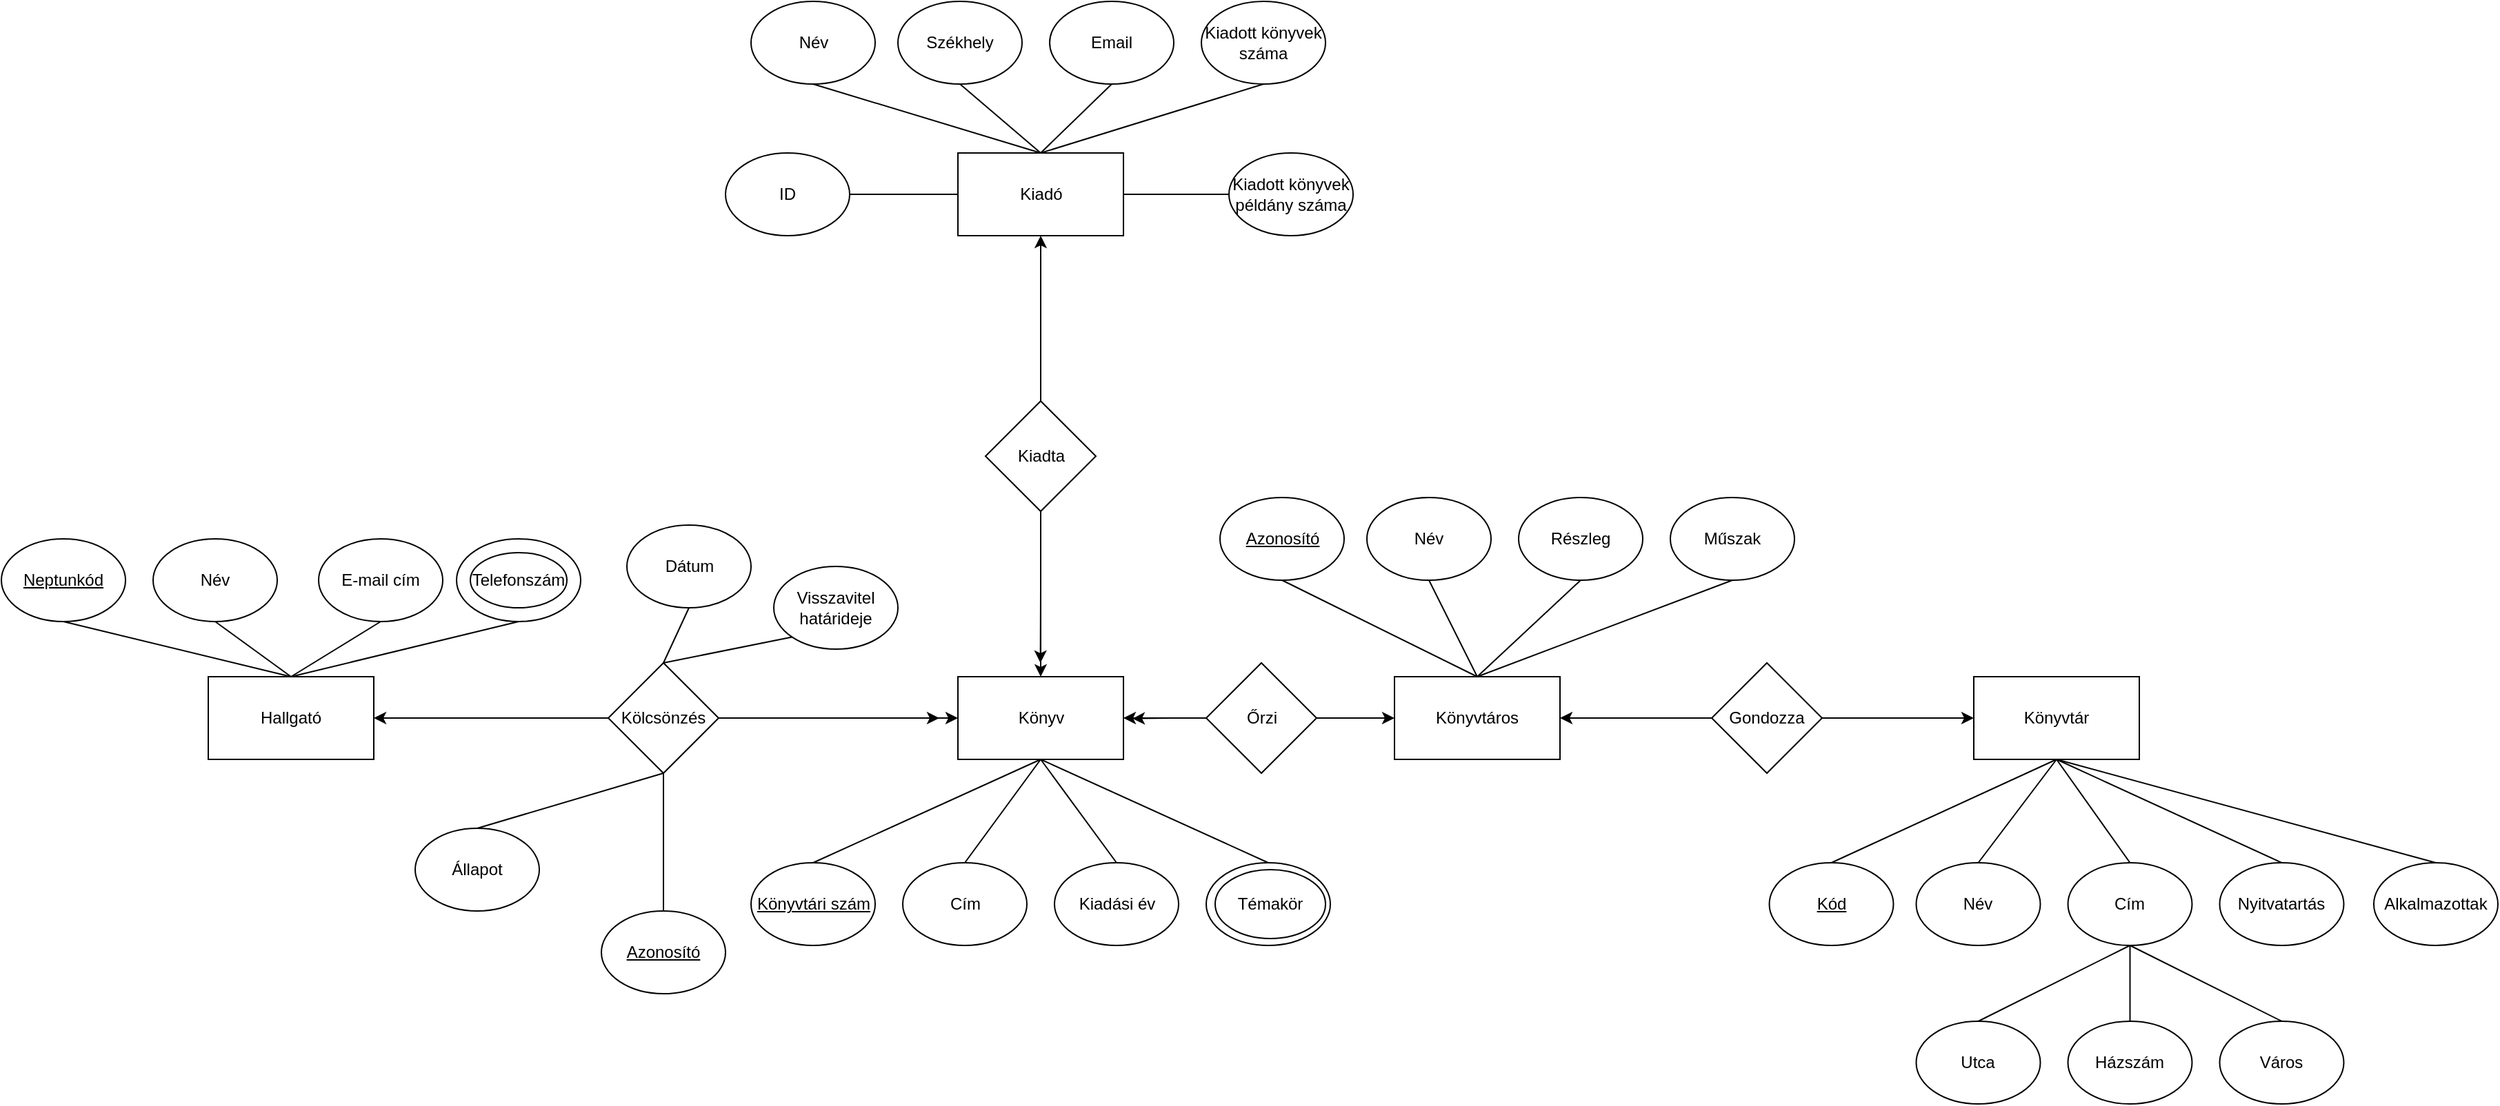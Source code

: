 <mxfile version="27.0.3">
  <diagram name="1 oldal" id="Ah3SlOQ2GrOH4NUMnjUK">
    <mxGraphModel dx="2722" dy="2193" grid="1" gridSize="10" guides="1" tooltips="1" connect="1" arrows="1" fold="1" page="1" pageScale="1" pageWidth="827" pageHeight="1169" math="0" shadow="0">
      <root>
        <mxCell id="0" />
        <mxCell id="1" parent="0" />
        <mxCell id="HvRHejcRmN8QHVtzanDU-7" style="edgeStyle=orthogonalEdgeStyle;rounded=0;orthogonalLoop=1;jettySize=auto;html=1;exitX=0;exitY=0.5;exitDx=0;exitDy=0;entryX=1;entryY=0.5;entryDx=0;entryDy=0;" parent="1" source="HvRHejcRmN8QHVtzanDU-1" target="HvRHejcRmN8QHVtzanDU-4" edge="1">
          <mxGeometry relative="1" as="geometry" />
        </mxCell>
        <mxCell id="HvRHejcRmN8QHVtzanDU-8" style="edgeStyle=orthogonalEdgeStyle;rounded=0;orthogonalLoop=1;jettySize=auto;html=1;exitX=1;exitY=0.5;exitDx=0;exitDy=0;entryX=0;entryY=0.5;entryDx=0;entryDy=0;" parent="1" source="HvRHejcRmN8QHVtzanDU-1" target="HvRHejcRmN8QHVtzanDU-6" edge="1">
          <mxGeometry relative="1" as="geometry" />
        </mxCell>
        <mxCell id="HvRHejcRmN8QHVtzanDU-1" value="Gondozza" style="rhombus;whiteSpace=wrap;html=1;" parent="1" vertex="1">
          <mxGeometry x="840" y="440" width="80" height="80" as="geometry" />
        </mxCell>
        <mxCell id="HvRHejcRmN8QHVtzanDU-46" style="rounded=0;orthogonalLoop=1;jettySize=auto;html=1;exitX=0.5;exitY=0;exitDx=0;exitDy=0;entryX=0.5;entryY=1;entryDx=0;entryDy=0;endArrow=none;startFill=0;" parent="1" source="HvRHejcRmN8QHVtzanDU-2" target="HvRHejcRmN8QHVtzanDU-9" edge="1">
          <mxGeometry relative="1" as="geometry" />
        </mxCell>
        <mxCell id="HvRHejcRmN8QHVtzanDU-47" style="rounded=0;orthogonalLoop=1;jettySize=auto;html=1;exitX=0.5;exitY=0;exitDx=0;exitDy=0;entryX=0.5;entryY=1;entryDx=0;entryDy=0;endArrow=none;startFill=0;" parent="1" source="HvRHejcRmN8QHVtzanDU-2" target="HvRHejcRmN8QHVtzanDU-11" edge="1">
          <mxGeometry relative="1" as="geometry" />
        </mxCell>
        <mxCell id="HvRHejcRmN8QHVtzanDU-49" style="rounded=0;orthogonalLoop=1;jettySize=auto;html=1;exitX=0.5;exitY=0;exitDx=0;exitDy=0;entryX=0.5;entryY=1;entryDx=0;entryDy=0;endArrow=none;startFill=0;" parent="1" source="HvRHejcRmN8QHVtzanDU-2" target="HvRHejcRmN8QHVtzanDU-13" edge="1">
          <mxGeometry relative="1" as="geometry" />
        </mxCell>
        <mxCell id="HvRHejcRmN8QHVtzanDU-2" value="Hallgató" style="rounded=0;whiteSpace=wrap;html=1;" parent="1" vertex="1">
          <mxGeometry x="-250" y="450" width="120" height="60" as="geometry" />
        </mxCell>
        <mxCell id="HvRHejcRmN8QHVtzanDU-38" style="rounded=0;orthogonalLoop=1;jettySize=auto;html=1;exitX=0.5;exitY=1;exitDx=0;exitDy=0;entryX=0.5;entryY=0;entryDx=0;entryDy=0;endArrow=none;startFill=0;" parent="1" source="HvRHejcRmN8QHVtzanDU-3" target="HvRHejcRmN8QHVtzanDU-17" edge="1">
          <mxGeometry relative="1" as="geometry" />
        </mxCell>
        <mxCell id="HvRHejcRmN8QHVtzanDU-39" style="rounded=0;orthogonalLoop=1;jettySize=auto;html=1;exitX=0.5;exitY=1;exitDx=0;exitDy=0;entryX=0.5;entryY=0;entryDx=0;entryDy=0;endArrow=none;startFill=0;" parent="1" source="HvRHejcRmN8QHVtzanDU-3" target="HvRHejcRmN8QHVtzanDU-16" edge="1">
          <mxGeometry relative="1" as="geometry" />
        </mxCell>
        <mxCell id="HvRHejcRmN8QHVtzanDU-40" style="rounded=0;orthogonalLoop=1;jettySize=auto;html=1;exitX=0.5;exitY=1;exitDx=0;exitDy=0;entryX=0.5;entryY=0;entryDx=0;entryDy=0;endArrow=none;startFill=0;" parent="1" source="HvRHejcRmN8QHVtzanDU-3" target="HvRHejcRmN8QHVtzanDU-15" edge="1">
          <mxGeometry relative="1" as="geometry" />
        </mxCell>
        <mxCell id="HvRHejcRmN8QHVtzanDU-41" style="rounded=0;orthogonalLoop=1;jettySize=auto;html=1;exitX=0.5;exitY=1;exitDx=0;exitDy=0;entryX=0.5;entryY=0;entryDx=0;entryDy=0;endArrow=none;startFill=0;" parent="1" source="HvRHejcRmN8QHVtzanDU-3" target="HvRHejcRmN8QHVtzanDU-14" edge="1">
          <mxGeometry relative="1" as="geometry" />
        </mxCell>
        <mxCell id="HvRHejcRmN8QHVtzanDU-3" value="Könyv" style="rounded=0;whiteSpace=wrap;html=1;" parent="1" vertex="1">
          <mxGeometry x="293.5" y="450" width="120" height="60" as="geometry" />
        </mxCell>
        <mxCell id="HvRHejcRmN8QHVtzanDU-34" style="rounded=0;orthogonalLoop=1;jettySize=auto;html=1;exitX=0.5;exitY=0;exitDx=0;exitDy=0;entryX=0.5;entryY=1;entryDx=0;entryDy=0;endArrow=none;startFill=0;" parent="1" source="HvRHejcRmN8QHVtzanDU-4" target="HvRHejcRmN8QHVtzanDU-22" edge="1">
          <mxGeometry relative="1" as="geometry" />
        </mxCell>
        <mxCell id="HvRHejcRmN8QHVtzanDU-35" style="rounded=0;orthogonalLoop=1;jettySize=auto;html=1;exitX=0.5;exitY=0;exitDx=0;exitDy=0;entryX=0.5;entryY=1;entryDx=0;entryDy=0;endArrow=none;startFill=0;" parent="1" source="HvRHejcRmN8QHVtzanDU-4" target="HvRHejcRmN8QHVtzanDU-23" edge="1">
          <mxGeometry relative="1" as="geometry" />
        </mxCell>
        <mxCell id="HvRHejcRmN8QHVtzanDU-36" style="rounded=0;orthogonalLoop=1;jettySize=auto;html=1;exitX=0.5;exitY=0;exitDx=0;exitDy=0;entryX=0.5;entryY=1;entryDx=0;entryDy=0;endArrow=none;startFill=0;" parent="1" source="HvRHejcRmN8QHVtzanDU-4" target="HvRHejcRmN8QHVtzanDU-24" edge="1">
          <mxGeometry relative="1" as="geometry" />
        </mxCell>
        <mxCell id="HvRHejcRmN8QHVtzanDU-37" style="rounded=0;orthogonalLoop=1;jettySize=auto;html=1;exitX=0.5;exitY=0;exitDx=0;exitDy=0;entryX=0.5;entryY=1;entryDx=0;entryDy=0;endArrow=none;startFill=0;" parent="1" source="HvRHejcRmN8QHVtzanDU-4" target="HvRHejcRmN8QHVtzanDU-25" edge="1">
          <mxGeometry relative="1" as="geometry" />
        </mxCell>
        <mxCell id="HvRHejcRmN8QHVtzanDU-4" value="Könyvtáros" style="rounded=0;whiteSpace=wrap;html=1;" parent="1" vertex="1">
          <mxGeometry x="610" y="450" width="120" height="60" as="geometry" />
        </mxCell>
        <mxCell id="HvRHejcRmN8QHVtzanDU-30" style="rounded=0;orthogonalLoop=1;jettySize=auto;html=1;exitX=0.5;exitY=1;exitDx=0;exitDy=0;entryX=0.5;entryY=0;entryDx=0;entryDy=0;endArrow=none;startFill=0;" parent="1" source="HvRHejcRmN8QHVtzanDU-6" target="HvRHejcRmN8QHVtzanDU-26" edge="1">
          <mxGeometry relative="1" as="geometry" />
        </mxCell>
        <mxCell id="HvRHejcRmN8QHVtzanDU-31" style="rounded=0;orthogonalLoop=1;jettySize=auto;html=1;exitX=0.5;exitY=1;exitDx=0;exitDy=0;entryX=0.5;entryY=0;entryDx=0;entryDy=0;endArrow=none;startFill=0;" parent="1" source="HvRHejcRmN8QHVtzanDU-6" target="HvRHejcRmN8QHVtzanDU-27" edge="1">
          <mxGeometry relative="1" as="geometry" />
        </mxCell>
        <mxCell id="HvRHejcRmN8QHVtzanDU-32" style="rounded=0;orthogonalLoop=1;jettySize=auto;html=1;exitX=0.5;exitY=1;exitDx=0;exitDy=0;entryX=0.5;entryY=0;entryDx=0;entryDy=0;endArrow=none;startFill=0;" parent="1" source="HvRHejcRmN8QHVtzanDU-6" target="HvRHejcRmN8QHVtzanDU-28" edge="1">
          <mxGeometry relative="1" as="geometry" />
        </mxCell>
        <mxCell id="HvRHejcRmN8QHVtzanDU-33" style="rounded=0;orthogonalLoop=1;jettySize=auto;html=1;exitX=0.5;exitY=1;exitDx=0;exitDy=0;entryX=0.5;entryY=0;entryDx=0;entryDy=0;endArrow=none;startFill=0;" parent="1" source="HvRHejcRmN8QHVtzanDU-6" target="HvRHejcRmN8QHVtzanDU-29" edge="1">
          <mxGeometry relative="1" as="geometry" />
        </mxCell>
        <mxCell id="HvRHejcRmN8QHVtzanDU-45" style="rounded=0;orthogonalLoop=1;jettySize=auto;html=1;exitX=0.5;exitY=1;exitDx=0;exitDy=0;entryX=0.5;entryY=0;entryDx=0;entryDy=0;endArrow=none;startFill=0;" parent="1" source="HvRHejcRmN8QHVtzanDU-6" target="HvRHejcRmN8QHVtzanDU-43" edge="1">
          <mxGeometry relative="1" as="geometry" />
        </mxCell>
        <mxCell id="HvRHejcRmN8QHVtzanDU-6" value="Könyvtár" style="rounded=0;whiteSpace=wrap;html=1;" parent="1" vertex="1">
          <mxGeometry x="1030" y="450" width="120" height="60" as="geometry" />
        </mxCell>
        <mxCell id="HvRHejcRmN8QHVtzanDU-9" value="Neptunkód" style="ellipse;whiteSpace=wrap;html=1;fontStyle=4" parent="1" vertex="1">
          <mxGeometry x="-400" y="350" width="90" height="60" as="geometry" />
        </mxCell>
        <mxCell id="HvRHejcRmN8QHVtzanDU-11" value="Név" style="ellipse;whiteSpace=wrap;html=1;" parent="1" vertex="1">
          <mxGeometry x="-290" y="350" width="90" height="60" as="geometry" />
        </mxCell>
        <mxCell id="HvRHejcRmN8QHVtzanDU-12" value="Állapot" style="ellipse;whiteSpace=wrap;html=1;" parent="1" vertex="1">
          <mxGeometry x="-100" y="560" width="90" height="60" as="geometry" />
        </mxCell>
        <mxCell id="HvRHejcRmN8QHVtzanDU-13" value="Telefonszám" style="ellipse;whiteSpace=wrap;html=1;" parent="1" vertex="1">
          <mxGeometry x="-70" y="350" width="90" height="60" as="geometry" />
        </mxCell>
        <mxCell id="HvRHejcRmN8QHVtzanDU-14" value="Könyvtári szám" style="ellipse;whiteSpace=wrap;html=1;fontStyle=4" parent="1" vertex="1">
          <mxGeometry x="143.5" y="585" width="90" height="60" as="geometry" />
        </mxCell>
        <mxCell id="HvRHejcRmN8QHVtzanDU-15" value="Cím" style="ellipse;whiteSpace=wrap;html=1;" parent="1" vertex="1">
          <mxGeometry x="253.5" y="585" width="90" height="60" as="geometry" />
        </mxCell>
        <mxCell id="HvRHejcRmN8QHVtzanDU-16" value="Kiadási év" style="ellipse;whiteSpace=wrap;html=1;" parent="1" vertex="1">
          <mxGeometry x="363.5" y="585" width="90" height="60" as="geometry" />
        </mxCell>
        <mxCell id="HvRHejcRmN8QHVtzanDU-17" value="Témakör" style="ellipse;whiteSpace=wrap;html=1;" parent="1" vertex="1">
          <mxGeometry x="473.5" y="585" width="90" height="60" as="geometry" />
        </mxCell>
        <mxCell id="HvRHejcRmN8QHVtzanDU-19" style="edgeStyle=orthogonalEdgeStyle;rounded=0;orthogonalLoop=1;jettySize=auto;html=1;exitX=1;exitY=0.5;exitDx=0;exitDy=0;entryX=0;entryY=0.5;entryDx=0;entryDy=0;" parent="1" source="HvRHejcRmN8QHVtzanDU-18" target="HvRHejcRmN8QHVtzanDU-3" edge="1">
          <mxGeometry relative="1" as="geometry" />
        </mxCell>
        <mxCell id="HvRHejcRmN8QHVtzanDU-20" style="edgeStyle=orthogonalEdgeStyle;rounded=0;orthogonalLoop=1;jettySize=auto;html=1;exitX=0;exitY=0.5;exitDx=0;exitDy=0;entryX=1;entryY=0.5;entryDx=0;entryDy=0;" parent="1" source="HvRHejcRmN8QHVtzanDU-18" target="HvRHejcRmN8QHVtzanDU-2" edge="1">
          <mxGeometry relative="1" as="geometry" />
        </mxCell>
        <mxCell id="HvRHejcRmN8QHVtzanDU-63" style="rounded=0;orthogonalLoop=1;jettySize=auto;html=1;exitX=0.5;exitY=1;exitDx=0;exitDy=0;entryX=0.5;entryY=0;entryDx=0;entryDy=0;endArrow=none;startFill=0;" parent="1" source="HvRHejcRmN8QHVtzanDU-18" target="HvRHejcRmN8QHVtzanDU-12" edge="1">
          <mxGeometry relative="1" as="geometry" />
        </mxCell>
        <mxCell id="HvRHejcRmN8QHVtzanDU-64" style="rounded=0;orthogonalLoop=1;jettySize=auto;html=1;exitX=0.5;exitY=1;exitDx=0;exitDy=0;entryX=0.5;entryY=0;entryDx=0;entryDy=0;endArrow=none;startFill=0;" parent="1" source="HvRHejcRmN8QHVtzanDU-18" target="HvRHejcRmN8QHVtzanDU-62" edge="1">
          <mxGeometry relative="1" as="geometry" />
        </mxCell>
        <mxCell id="HvRHejcRmN8QHVtzanDU-65" style="rounded=0;orthogonalLoop=1;jettySize=auto;html=1;exitX=0.5;exitY=0;exitDx=0;exitDy=0;entryX=0.5;entryY=1;entryDx=0;entryDy=0;endArrow=none;startFill=0;" parent="1" source="HvRHejcRmN8QHVtzanDU-18" target="HvRHejcRmN8QHVtzanDU-61" edge="1">
          <mxGeometry relative="1" as="geometry" />
        </mxCell>
        <mxCell id="HvRHejcRmN8QHVtzanDU-66" style="rounded=0;orthogonalLoop=1;jettySize=auto;html=1;exitX=0.5;exitY=0;exitDx=0;exitDy=0;entryX=0;entryY=1;entryDx=0;entryDy=0;endArrow=none;startFill=0;" parent="1" source="HvRHejcRmN8QHVtzanDU-18" target="HvRHejcRmN8QHVtzanDU-60" edge="1">
          <mxGeometry relative="1" as="geometry" />
        </mxCell>
        <mxCell id="79iyjuzu5J_qjCY_5bSO-1" style="edgeStyle=orthogonalEdgeStyle;rounded=0;orthogonalLoop=1;jettySize=auto;html=1;" edge="1" parent="1" source="HvRHejcRmN8QHVtzanDU-18">
          <mxGeometry relative="1" as="geometry">
            <mxPoint x="280" y="480" as="targetPoint" />
          </mxGeometry>
        </mxCell>
        <mxCell id="HvRHejcRmN8QHVtzanDU-18" value="Kölcsönzés" style="rhombus;whiteSpace=wrap;html=1;" parent="1" vertex="1">
          <mxGeometry x="40" y="440" width="80" height="80" as="geometry" />
        </mxCell>
        <mxCell id="HvRHejcRmN8QHVtzanDU-22" value="Azonosító" style="ellipse;whiteSpace=wrap;html=1;fontStyle=4" parent="1" vertex="1">
          <mxGeometry x="483.5" y="320" width="90" height="60" as="geometry" />
        </mxCell>
        <mxCell id="HvRHejcRmN8QHVtzanDU-23" value="Név" style="ellipse;whiteSpace=wrap;html=1;" parent="1" vertex="1">
          <mxGeometry x="590" y="320" width="90" height="60" as="geometry" />
        </mxCell>
        <mxCell id="HvRHejcRmN8QHVtzanDU-24" value="Részleg" style="ellipse;whiteSpace=wrap;html=1;" parent="1" vertex="1">
          <mxGeometry x="700" y="320" width="90" height="60" as="geometry" />
        </mxCell>
        <mxCell id="HvRHejcRmN8QHVtzanDU-25" value="Műszak" style="ellipse;whiteSpace=wrap;html=1;" parent="1" vertex="1">
          <mxGeometry x="810" y="320" width="90" height="60" as="geometry" />
        </mxCell>
        <mxCell id="HvRHejcRmN8QHVtzanDU-26" value="Kód" style="ellipse;whiteSpace=wrap;html=1;fontStyle=4" parent="1" vertex="1">
          <mxGeometry x="881.75" y="585" width="90" height="60" as="geometry" />
        </mxCell>
        <mxCell id="HvRHejcRmN8QHVtzanDU-27" value="Név" style="ellipse;whiteSpace=wrap;html=1;" parent="1" vertex="1">
          <mxGeometry x="988.25" y="585" width="90" height="60" as="geometry" />
        </mxCell>
        <mxCell id="HvRHejcRmN8QHVtzanDU-55" style="rounded=0;orthogonalLoop=1;jettySize=auto;html=1;exitX=0.5;exitY=1;exitDx=0;exitDy=0;entryX=0.5;entryY=0;entryDx=0;entryDy=0;endArrow=none;startFill=0;" parent="1" source="HvRHejcRmN8QHVtzanDU-28" target="HvRHejcRmN8QHVtzanDU-52" edge="1">
          <mxGeometry relative="1" as="geometry" />
        </mxCell>
        <mxCell id="HvRHejcRmN8QHVtzanDU-56" style="rounded=0;orthogonalLoop=1;jettySize=auto;html=1;exitX=0.5;exitY=1;exitDx=0;exitDy=0;entryX=0.5;entryY=0;entryDx=0;entryDy=0;endArrow=none;startFill=0;" parent="1" source="HvRHejcRmN8QHVtzanDU-28" target="HvRHejcRmN8QHVtzanDU-53" edge="1">
          <mxGeometry relative="1" as="geometry" />
        </mxCell>
        <mxCell id="HvRHejcRmN8QHVtzanDU-57" style="rounded=0;orthogonalLoop=1;jettySize=auto;html=1;exitX=0.5;exitY=1;exitDx=0;exitDy=0;entryX=0.5;entryY=0;entryDx=0;entryDy=0;endArrow=none;startFill=0;" parent="1" source="HvRHejcRmN8QHVtzanDU-28" target="HvRHejcRmN8QHVtzanDU-54" edge="1">
          <mxGeometry relative="1" as="geometry" />
        </mxCell>
        <mxCell id="HvRHejcRmN8QHVtzanDU-28" value="Cím" style="ellipse;whiteSpace=wrap;html=1;" parent="1" vertex="1">
          <mxGeometry x="1098.25" y="585" width="90" height="60" as="geometry" />
        </mxCell>
        <mxCell id="HvRHejcRmN8QHVtzanDU-29" value="Nyitvatartás" style="ellipse;whiteSpace=wrap;html=1;" parent="1" vertex="1">
          <mxGeometry x="1208.25" y="585" width="90" height="60" as="geometry" />
        </mxCell>
        <mxCell id="HvRHejcRmN8QHVtzanDU-43" value="Alkalmazottak" style="ellipse;whiteSpace=wrap;html=1;" parent="1" vertex="1">
          <mxGeometry x="1320" y="585" width="90" height="60" as="geometry" />
        </mxCell>
        <mxCell id="HvRHejcRmN8QHVtzanDU-50" value="Témakör" style="ellipse;whiteSpace=wrap;html=1;" parent="1" vertex="1">
          <mxGeometry x="480" y="590" width="80" height="50" as="geometry" />
        </mxCell>
        <mxCell id="HvRHejcRmN8QHVtzanDU-51" value="Telefonszám" style="ellipse;whiteSpace=wrap;html=1;" parent="1" vertex="1">
          <mxGeometry x="-60" y="360" width="70" height="40" as="geometry" />
        </mxCell>
        <mxCell id="HvRHejcRmN8QHVtzanDU-52" value="Utca" style="ellipse;whiteSpace=wrap;html=1;" parent="1" vertex="1">
          <mxGeometry x="988.25" y="700" width="90" height="60" as="geometry" />
        </mxCell>
        <mxCell id="HvRHejcRmN8QHVtzanDU-53" value="Házszám" style="ellipse;whiteSpace=wrap;html=1;" parent="1" vertex="1">
          <mxGeometry x="1098.25" y="700" width="90" height="60" as="geometry" />
        </mxCell>
        <mxCell id="HvRHejcRmN8QHVtzanDU-54" value="Város" style="ellipse;whiteSpace=wrap;html=1;" parent="1" vertex="1">
          <mxGeometry x="1208.25" y="700" width="90" height="60" as="geometry" />
        </mxCell>
        <mxCell id="HvRHejcRmN8QHVtzanDU-72" style="rounded=0;orthogonalLoop=1;jettySize=auto;html=1;exitX=0.5;exitY=1;exitDx=0;exitDy=0;entryX=0.5;entryY=0;entryDx=0;entryDy=0;endArrow=none;startFill=0;" parent="1" source="HvRHejcRmN8QHVtzanDU-59" target="HvRHejcRmN8QHVtzanDU-2" edge="1">
          <mxGeometry relative="1" as="geometry" />
        </mxCell>
        <mxCell id="HvRHejcRmN8QHVtzanDU-59" value="E-mail cím" style="ellipse;whiteSpace=wrap;html=1;" parent="1" vertex="1">
          <mxGeometry x="-170" y="350" width="90" height="60" as="geometry" />
        </mxCell>
        <mxCell id="HvRHejcRmN8QHVtzanDU-60" value="Visszavitel határideje" style="ellipse;whiteSpace=wrap;html=1;" parent="1" vertex="1">
          <mxGeometry x="160" y="370" width="90" height="60" as="geometry" />
        </mxCell>
        <mxCell id="HvRHejcRmN8QHVtzanDU-61" value="Dátum" style="ellipse;whiteSpace=wrap;html=1;" parent="1" vertex="1">
          <mxGeometry x="53.5" y="340" width="90" height="60" as="geometry" />
        </mxCell>
        <mxCell id="HvRHejcRmN8QHVtzanDU-62" value="Azonosító" style="ellipse;whiteSpace=wrap;html=1;fontStyle=4" parent="1" vertex="1">
          <mxGeometry x="35" y="620" width="90" height="60" as="geometry" />
        </mxCell>
        <mxCell id="79iyjuzu5J_qjCY_5bSO-3" style="edgeStyle=orthogonalEdgeStyle;rounded=0;orthogonalLoop=1;jettySize=auto;html=1;exitX=1;exitY=0.5;exitDx=0;exitDy=0;entryX=0;entryY=0.5;entryDx=0;entryDy=0;" edge="1" parent="1" source="79iyjuzu5J_qjCY_5bSO-2" target="HvRHejcRmN8QHVtzanDU-4">
          <mxGeometry relative="1" as="geometry" />
        </mxCell>
        <mxCell id="79iyjuzu5J_qjCY_5bSO-4" style="edgeStyle=orthogonalEdgeStyle;rounded=0;orthogonalLoop=1;jettySize=auto;html=1;exitX=0;exitY=0.5;exitDx=0;exitDy=0;entryX=1;entryY=0.5;entryDx=0;entryDy=0;" edge="1" parent="1" source="79iyjuzu5J_qjCY_5bSO-2" target="HvRHejcRmN8QHVtzanDU-3">
          <mxGeometry relative="1" as="geometry" />
        </mxCell>
        <mxCell id="79iyjuzu5J_qjCY_5bSO-5" style="edgeStyle=orthogonalEdgeStyle;rounded=0;orthogonalLoop=1;jettySize=auto;html=1;exitX=0;exitY=0.5;exitDx=0;exitDy=0;" edge="1" parent="1" source="79iyjuzu5J_qjCY_5bSO-2">
          <mxGeometry relative="1" as="geometry">
            <mxPoint x="420" y="480.4" as="targetPoint" />
          </mxGeometry>
        </mxCell>
        <mxCell id="79iyjuzu5J_qjCY_5bSO-2" value="Őrzi" style="rhombus;whiteSpace=wrap;html=1;" vertex="1" parent="1">
          <mxGeometry x="473.5" y="440" width="80" height="80" as="geometry" />
        </mxCell>
        <mxCell id="79iyjuzu5J_qjCY_5bSO-15" style="rounded=0;orthogonalLoop=1;jettySize=auto;html=1;exitX=0.5;exitY=0;exitDx=0;exitDy=0;entryX=0.5;entryY=1;entryDx=0;entryDy=0;endArrow=none;startFill=0;" edge="1" parent="1" source="79iyjuzu5J_qjCY_5bSO-6" target="79iyjuzu5J_qjCY_5bSO-11">
          <mxGeometry relative="1" as="geometry" />
        </mxCell>
        <mxCell id="79iyjuzu5J_qjCY_5bSO-16" style="rounded=0;orthogonalLoop=1;jettySize=auto;html=1;exitX=0.5;exitY=0;exitDx=0;exitDy=0;entryX=0.5;entryY=1;entryDx=0;entryDy=0;endArrow=none;startFill=0;" edge="1" parent="1" source="79iyjuzu5J_qjCY_5bSO-6" target="79iyjuzu5J_qjCY_5bSO-12">
          <mxGeometry relative="1" as="geometry" />
        </mxCell>
        <mxCell id="79iyjuzu5J_qjCY_5bSO-17" style="rounded=0;orthogonalLoop=1;jettySize=auto;html=1;exitX=0.5;exitY=0;exitDx=0;exitDy=0;entryX=0.5;entryY=1;entryDx=0;entryDy=0;endArrow=none;startFill=0;" edge="1" parent="1" source="79iyjuzu5J_qjCY_5bSO-6" target="79iyjuzu5J_qjCY_5bSO-13">
          <mxGeometry relative="1" as="geometry" />
        </mxCell>
        <mxCell id="79iyjuzu5J_qjCY_5bSO-18" style="rounded=0;orthogonalLoop=1;jettySize=auto;html=1;exitX=0.5;exitY=0;exitDx=0;exitDy=0;entryX=0.5;entryY=1;entryDx=0;entryDy=0;endArrow=none;startFill=0;" edge="1" parent="1" source="79iyjuzu5J_qjCY_5bSO-6" target="79iyjuzu5J_qjCY_5bSO-14">
          <mxGeometry relative="1" as="geometry" />
        </mxCell>
        <mxCell id="79iyjuzu5J_qjCY_5bSO-20" style="edgeStyle=orthogonalEdgeStyle;rounded=0;orthogonalLoop=1;jettySize=auto;html=1;exitX=1;exitY=0.5;exitDx=0;exitDy=0;entryX=0;entryY=0.5;entryDx=0;entryDy=0;endArrow=none;startFill=0;" edge="1" parent="1" source="79iyjuzu5J_qjCY_5bSO-6" target="79iyjuzu5J_qjCY_5bSO-19">
          <mxGeometry relative="1" as="geometry" />
        </mxCell>
        <mxCell id="79iyjuzu5J_qjCY_5bSO-22" style="edgeStyle=orthogonalEdgeStyle;rounded=0;orthogonalLoop=1;jettySize=auto;html=1;exitX=0;exitY=0.5;exitDx=0;exitDy=0;entryX=1;entryY=0.5;entryDx=0;entryDy=0;endArrow=none;startFill=0;" edge="1" parent="1" source="79iyjuzu5J_qjCY_5bSO-6" target="79iyjuzu5J_qjCY_5bSO-21">
          <mxGeometry relative="1" as="geometry" />
        </mxCell>
        <mxCell id="79iyjuzu5J_qjCY_5bSO-6" value="Kiadó" style="rounded=0;whiteSpace=wrap;html=1;" vertex="1" parent="1">
          <mxGeometry x="293.5" y="70" width="120" height="60" as="geometry" />
        </mxCell>
        <mxCell id="79iyjuzu5J_qjCY_5bSO-8" style="edgeStyle=orthogonalEdgeStyle;rounded=0;orthogonalLoop=1;jettySize=auto;html=1;exitX=0.5;exitY=1;exitDx=0;exitDy=0;entryX=0.5;entryY=0;entryDx=0;entryDy=0;" edge="1" parent="1" source="79iyjuzu5J_qjCY_5bSO-7" target="HvRHejcRmN8QHVtzanDU-3">
          <mxGeometry relative="1" as="geometry" />
        </mxCell>
        <mxCell id="79iyjuzu5J_qjCY_5bSO-9" style="edgeStyle=orthogonalEdgeStyle;rounded=0;orthogonalLoop=1;jettySize=auto;html=1;exitX=0.5;exitY=1;exitDx=0;exitDy=0;" edge="1" parent="1" source="79iyjuzu5J_qjCY_5bSO-7">
          <mxGeometry relative="1" as="geometry">
            <mxPoint x="353.31" y="440" as="targetPoint" />
          </mxGeometry>
        </mxCell>
        <mxCell id="79iyjuzu5J_qjCY_5bSO-10" style="edgeStyle=orthogonalEdgeStyle;rounded=0;orthogonalLoop=1;jettySize=auto;html=1;exitX=0.5;exitY=0;exitDx=0;exitDy=0;entryX=0.5;entryY=1;entryDx=0;entryDy=0;" edge="1" parent="1" source="79iyjuzu5J_qjCY_5bSO-7" target="79iyjuzu5J_qjCY_5bSO-6">
          <mxGeometry relative="1" as="geometry" />
        </mxCell>
        <mxCell id="79iyjuzu5J_qjCY_5bSO-7" value="Kiadta" style="rhombus;whiteSpace=wrap;html=1;" vertex="1" parent="1">
          <mxGeometry x="313.5" y="250" width="80" height="80" as="geometry" />
        </mxCell>
        <mxCell id="79iyjuzu5J_qjCY_5bSO-11" value="Név" style="ellipse;whiteSpace=wrap;html=1;fontStyle=0" vertex="1" parent="1">
          <mxGeometry x="143.5" y="-40" width="90" height="60" as="geometry" />
        </mxCell>
        <mxCell id="79iyjuzu5J_qjCY_5bSO-12" value="Székhely" style="ellipse;whiteSpace=wrap;html=1;" vertex="1" parent="1">
          <mxGeometry x="250" y="-40" width="90" height="60" as="geometry" />
        </mxCell>
        <mxCell id="79iyjuzu5J_qjCY_5bSO-13" value="Email" style="ellipse;whiteSpace=wrap;html=1;" vertex="1" parent="1">
          <mxGeometry x="360" y="-40" width="90" height="60" as="geometry" />
        </mxCell>
        <mxCell id="79iyjuzu5J_qjCY_5bSO-14" value="Kiadott könyvek száma" style="ellipse;whiteSpace=wrap;html=1;" vertex="1" parent="1">
          <mxGeometry x="470" y="-40" width="90" height="60" as="geometry" />
        </mxCell>
        <mxCell id="79iyjuzu5J_qjCY_5bSO-19" value="Kiadott könyvek példány száma" style="ellipse;whiteSpace=wrap;html=1;" vertex="1" parent="1">
          <mxGeometry x="490" y="70" width="90" height="60" as="geometry" />
        </mxCell>
        <mxCell id="79iyjuzu5J_qjCY_5bSO-21" value="ID" style="ellipse;whiteSpace=wrap;html=1;fontStyle=0" vertex="1" parent="1">
          <mxGeometry x="125" y="70" width="90" height="60" as="geometry" />
        </mxCell>
      </root>
    </mxGraphModel>
  </diagram>
</mxfile>
